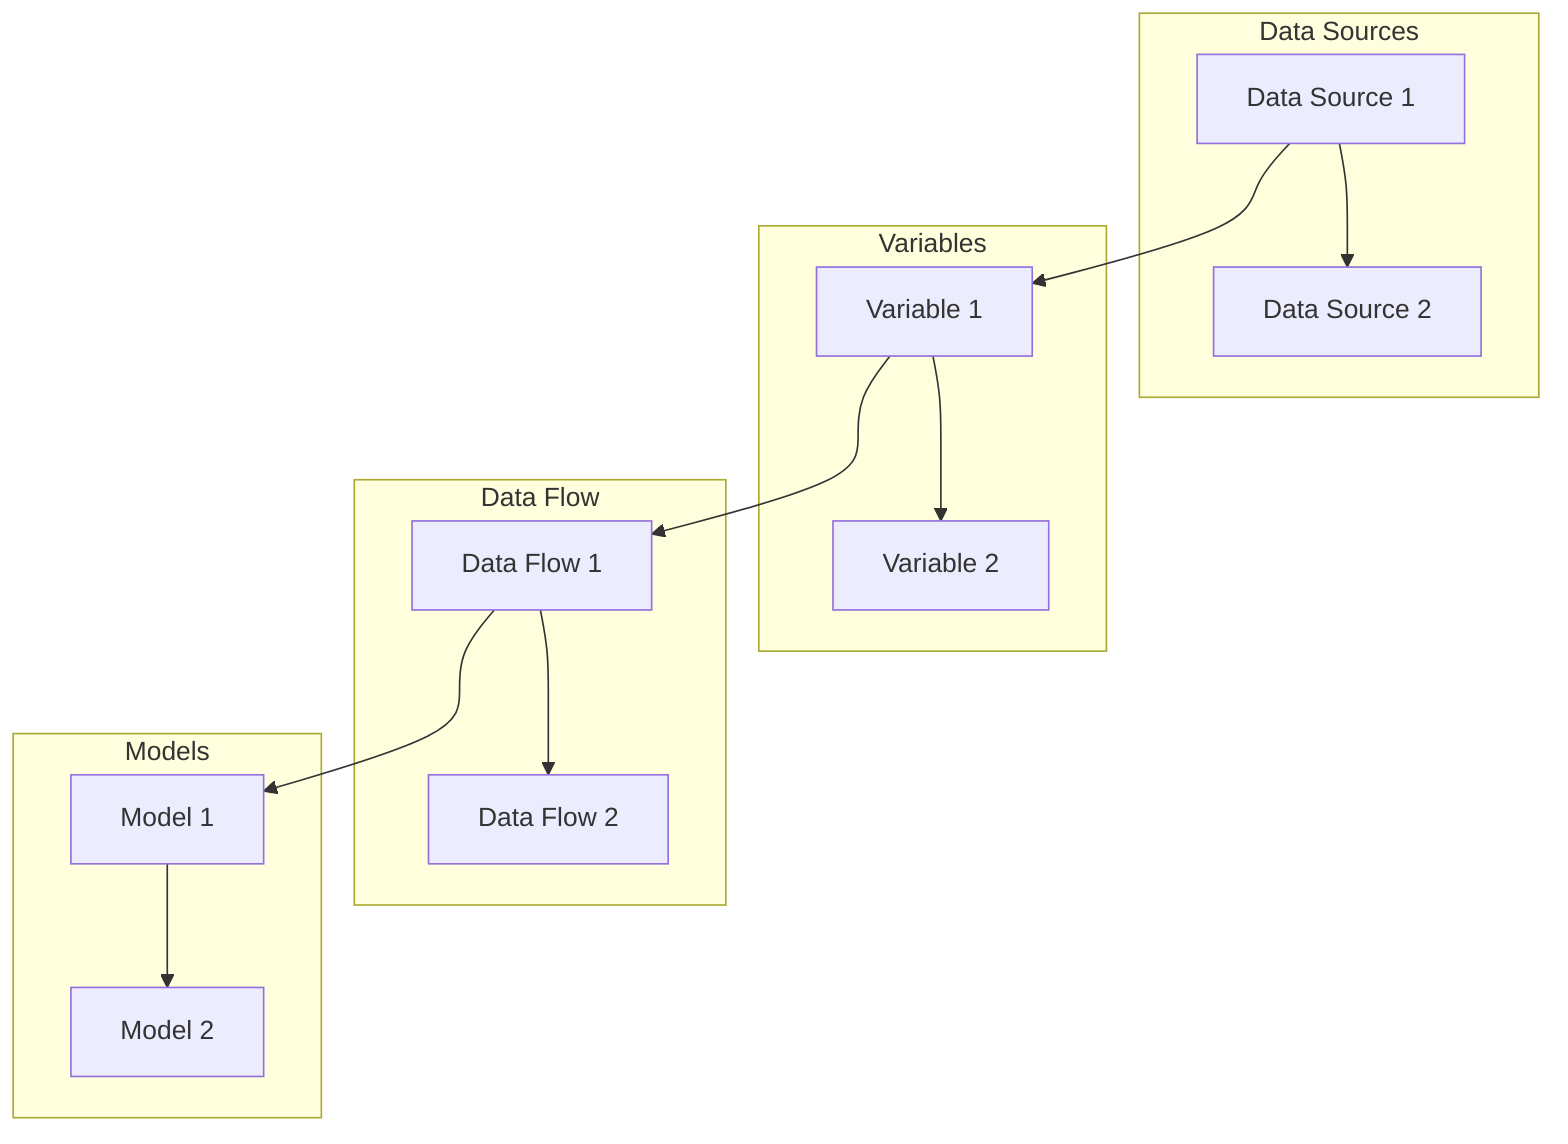 flowchart TD
    %% Node for Data Source
    subgraph "Data Sources"
        direction TB
        A["Data Source 1"] --> A2["Data Source 2"]
    end

    %% Node for Variables
    subgraph "Variables"
        direction TB
        B["Variable 1"] --> B2["Variable 2"]
    end

    %% Node for Data Flow
    subgraph "Data Flow"
        direction TB
        C["Data Flow 1"] --> C2["Data Flow 2"]
    end

    %% Node for Models
    subgraph "Models"
        direction TB
        D["Model 1"] --> D2["Model 2"]
    end

    %% Edges
    A --> B
    B --> C
    C --> D
